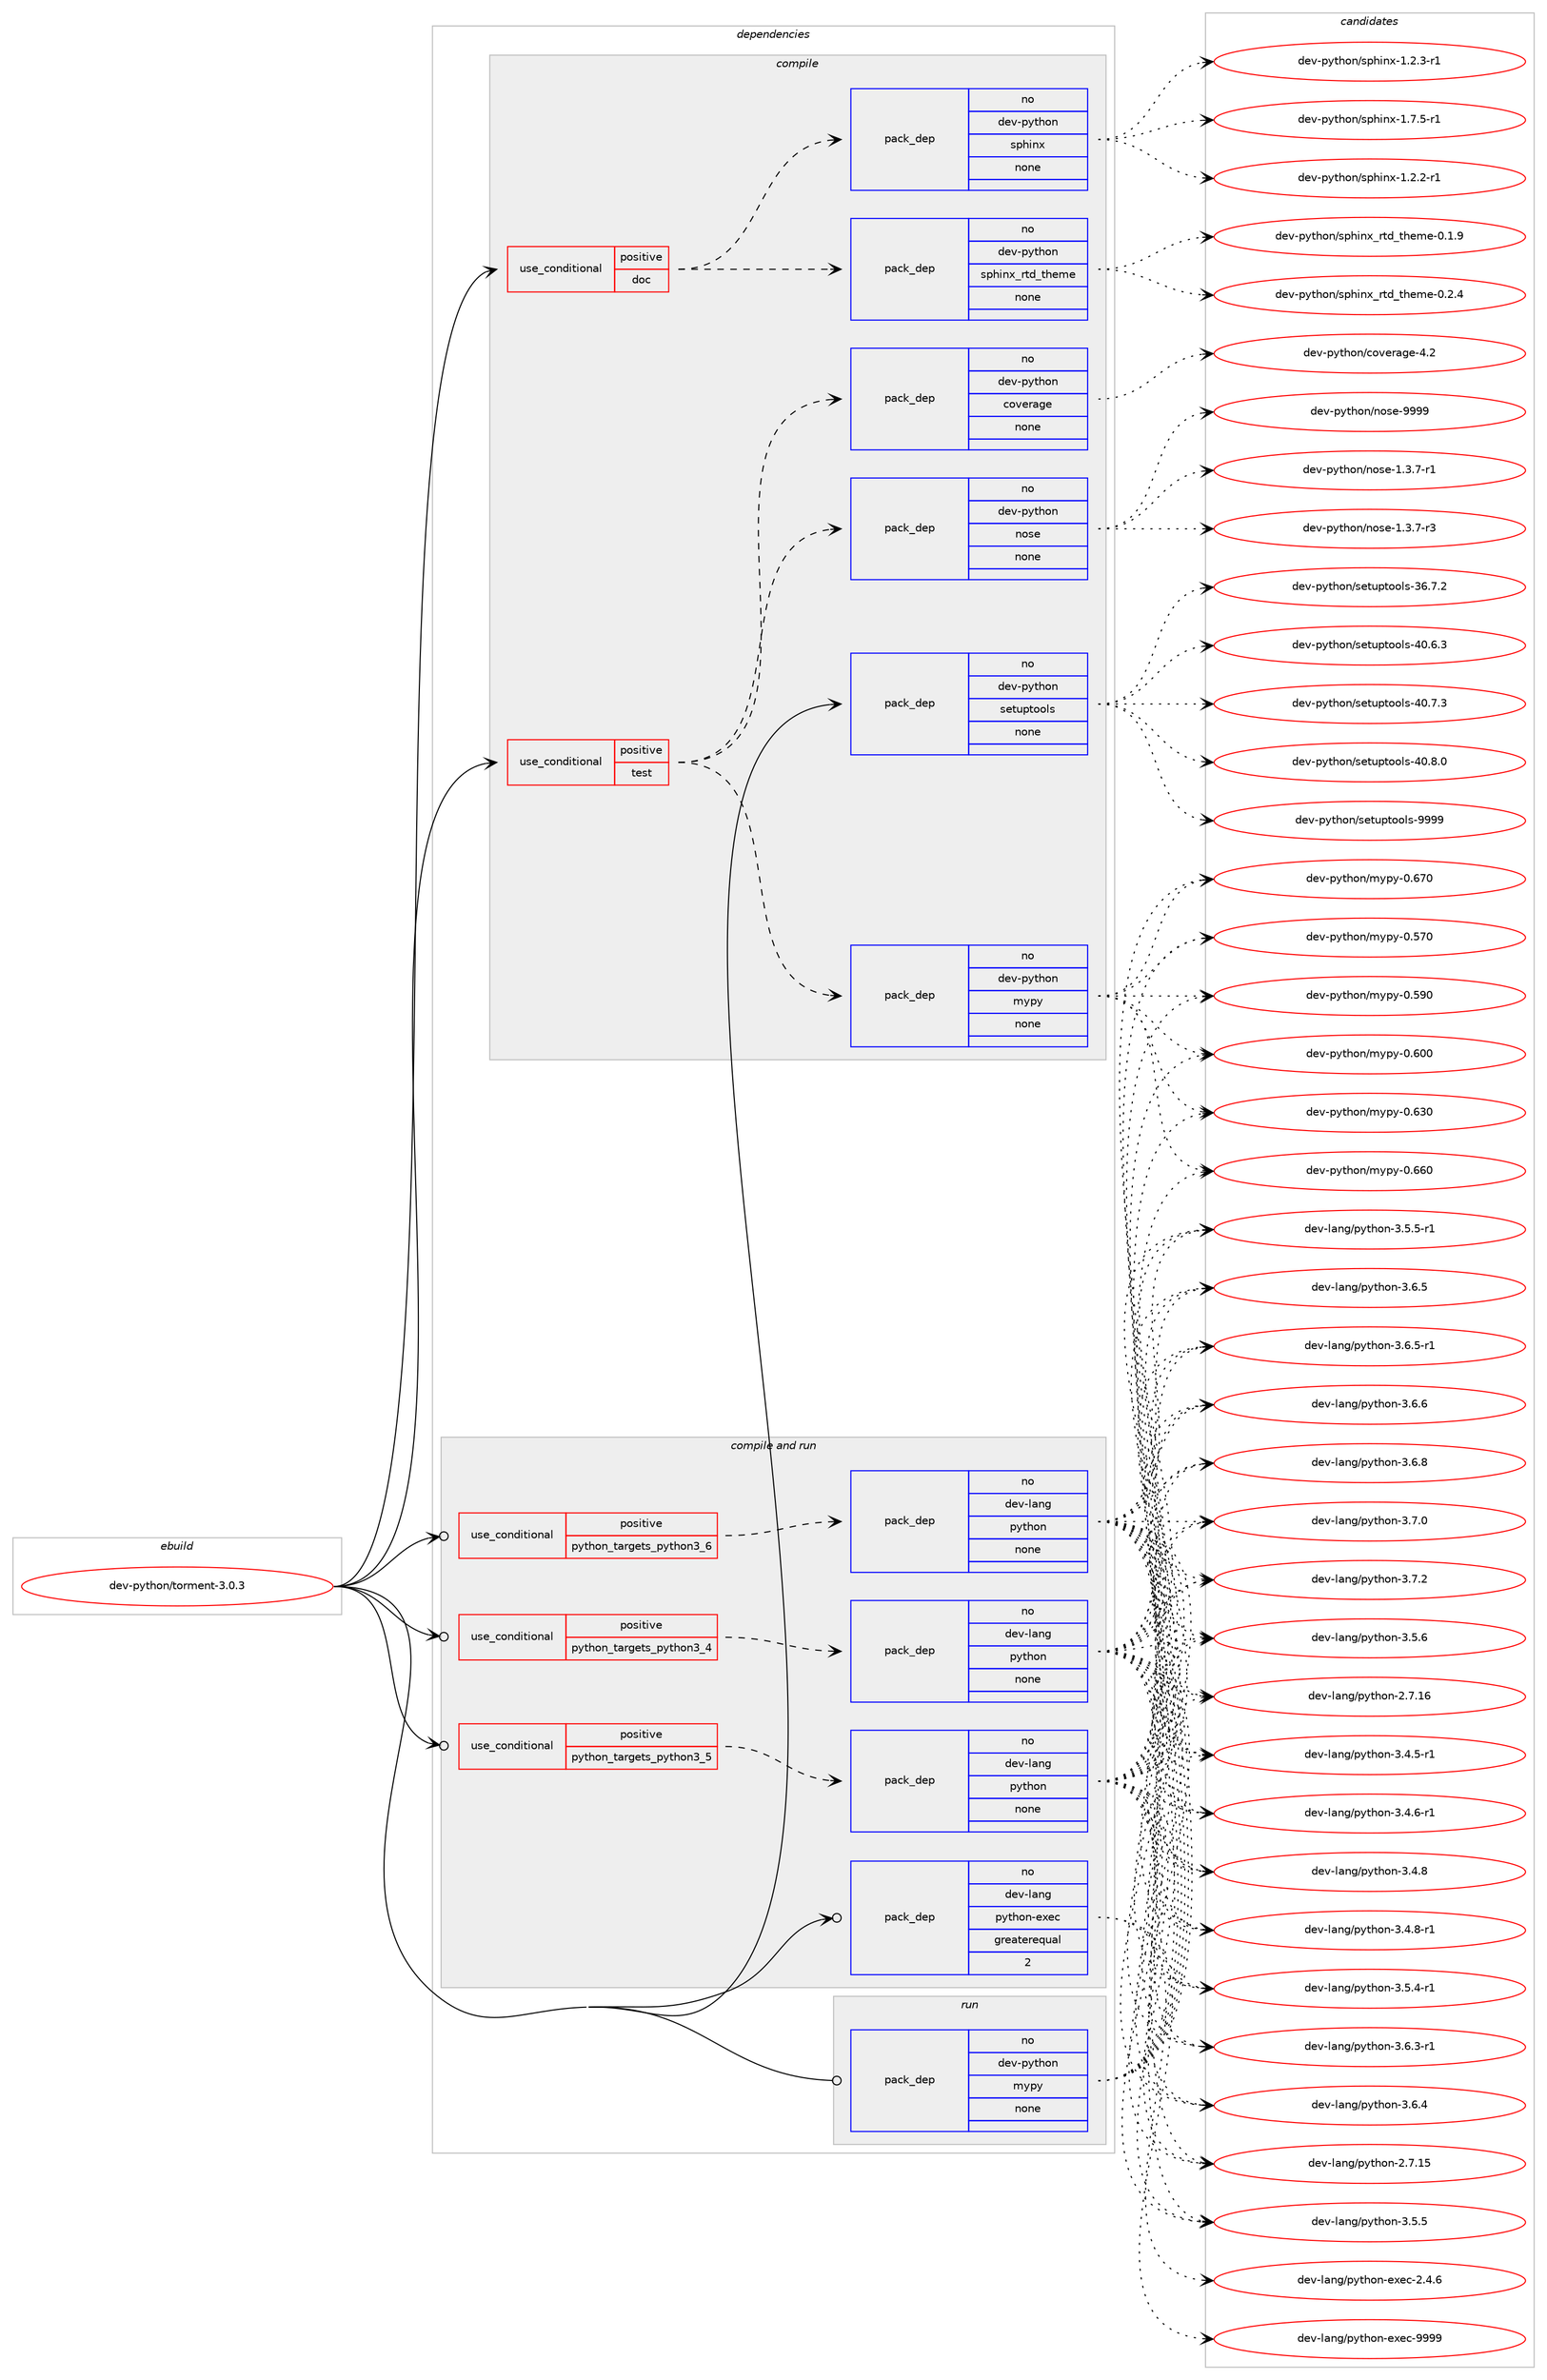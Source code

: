 digraph prolog {

# *************
# Graph options
# *************

newrank=true;
concentrate=true;
compound=true;
graph [rankdir=LR,fontname=Helvetica,fontsize=10,ranksep=1.5];#, ranksep=2.5, nodesep=0.2];
edge  [arrowhead=vee];
node  [fontname=Helvetica,fontsize=10];

# **********
# The ebuild
# **********

subgraph cluster_leftcol {
color=gray;
rank=same;
label=<<i>ebuild</i>>;
id [label="dev-python/torment-3.0.3", color=red, width=4, href="../dev-python/torment-3.0.3.svg"];
}

# ****************
# The dependencies
# ****************

subgraph cluster_midcol {
color=gray;
label=<<i>dependencies</i>>;
subgraph cluster_compile {
fillcolor="#eeeeee";
style=filled;
label=<<i>compile</i>>;
subgraph cond385864 {
dependency1444930 [label=<<TABLE BORDER="0" CELLBORDER="1" CELLSPACING="0" CELLPADDING="4"><TR><TD ROWSPAN="3" CELLPADDING="10">use_conditional</TD></TR><TR><TD>positive</TD></TR><TR><TD>doc</TD></TR></TABLE>>, shape=none, color=red];
subgraph pack1035703 {
dependency1444931 [label=<<TABLE BORDER="0" CELLBORDER="1" CELLSPACING="0" CELLPADDING="4" WIDTH="220"><TR><TD ROWSPAN="6" CELLPADDING="30">pack_dep</TD></TR><TR><TD WIDTH="110">no</TD></TR><TR><TD>dev-python</TD></TR><TR><TD>sphinx</TD></TR><TR><TD>none</TD></TR><TR><TD></TD></TR></TABLE>>, shape=none, color=blue];
}
dependency1444930:e -> dependency1444931:w [weight=20,style="dashed",arrowhead="vee"];
subgraph pack1035704 {
dependency1444932 [label=<<TABLE BORDER="0" CELLBORDER="1" CELLSPACING="0" CELLPADDING="4" WIDTH="220"><TR><TD ROWSPAN="6" CELLPADDING="30">pack_dep</TD></TR><TR><TD WIDTH="110">no</TD></TR><TR><TD>dev-python</TD></TR><TR><TD>sphinx_rtd_theme</TD></TR><TR><TD>none</TD></TR><TR><TD></TD></TR></TABLE>>, shape=none, color=blue];
}
dependency1444930:e -> dependency1444932:w [weight=20,style="dashed",arrowhead="vee"];
}
id:e -> dependency1444930:w [weight=20,style="solid",arrowhead="vee"];
subgraph cond385865 {
dependency1444933 [label=<<TABLE BORDER="0" CELLBORDER="1" CELLSPACING="0" CELLPADDING="4"><TR><TD ROWSPAN="3" CELLPADDING="10">use_conditional</TD></TR><TR><TD>positive</TD></TR><TR><TD>test</TD></TR></TABLE>>, shape=none, color=red];
subgraph pack1035705 {
dependency1444934 [label=<<TABLE BORDER="0" CELLBORDER="1" CELLSPACING="0" CELLPADDING="4" WIDTH="220"><TR><TD ROWSPAN="6" CELLPADDING="30">pack_dep</TD></TR><TR><TD WIDTH="110">no</TD></TR><TR><TD>dev-python</TD></TR><TR><TD>mypy</TD></TR><TR><TD>none</TD></TR><TR><TD></TD></TR></TABLE>>, shape=none, color=blue];
}
dependency1444933:e -> dependency1444934:w [weight=20,style="dashed",arrowhead="vee"];
subgraph pack1035706 {
dependency1444935 [label=<<TABLE BORDER="0" CELLBORDER="1" CELLSPACING="0" CELLPADDING="4" WIDTH="220"><TR><TD ROWSPAN="6" CELLPADDING="30">pack_dep</TD></TR><TR><TD WIDTH="110">no</TD></TR><TR><TD>dev-python</TD></TR><TR><TD>coverage</TD></TR><TR><TD>none</TD></TR><TR><TD></TD></TR></TABLE>>, shape=none, color=blue];
}
dependency1444933:e -> dependency1444935:w [weight=20,style="dashed",arrowhead="vee"];
subgraph pack1035707 {
dependency1444936 [label=<<TABLE BORDER="0" CELLBORDER="1" CELLSPACING="0" CELLPADDING="4" WIDTH="220"><TR><TD ROWSPAN="6" CELLPADDING="30">pack_dep</TD></TR><TR><TD WIDTH="110">no</TD></TR><TR><TD>dev-python</TD></TR><TR><TD>nose</TD></TR><TR><TD>none</TD></TR><TR><TD></TD></TR></TABLE>>, shape=none, color=blue];
}
dependency1444933:e -> dependency1444936:w [weight=20,style="dashed",arrowhead="vee"];
}
id:e -> dependency1444933:w [weight=20,style="solid",arrowhead="vee"];
subgraph pack1035708 {
dependency1444937 [label=<<TABLE BORDER="0" CELLBORDER="1" CELLSPACING="0" CELLPADDING="4" WIDTH="220"><TR><TD ROWSPAN="6" CELLPADDING="30">pack_dep</TD></TR><TR><TD WIDTH="110">no</TD></TR><TR><TD>dev-python</TD></TR><TR><TD>setuptools</TD></TR><TR><TD>none</TD></TR><TR><TD></TD></TR></TABLE>>, shape=none, color=blue];
}
id:e -> dependency1444937:w [weight=20,style="solid",arrowhead="vee"];
}
subgraph cluster_compileandrun {
fillcolor="#eeeeee";
style=filled;
label=<<i>compile and run</i>>;
subgraph cond385866 {
dependency1444938 [label=<<TABLE BORDER="0" CELLBORDER="1" CELLSPACING="0" CELLPADDING="4"><TR><TD ROWSPAN="3" CELLPADDING="10">use_conditional</TD></TR><TR><TD>positive</TD></TR><TR><TD>python_targets_python3_4</TD></TR></TABLE>>, shape=none, color=red];
subgraph pack1035709 {
dependency1444939 [label=<<TABLE BORDER="0" CELLBORDER="1" CELLSPACING="0" CELLPADDING="4" WIDTH="220"><TR><TD ROWSPAN="6" CELLPADDING="30">pack_dep</TD></TR><TR><TD WIDTH="110">no</TD></TR><TR><TD>dev-lang</TD></TR><TR><TD>python</TD></TR><TR><TD>none</TD></TR><TR><TD></TD></TR></TABLE>>, shape=none, color=blue];
}
dependency1444938:e -> dependency1444939:w [weight=20,style="dashed",arrowhead="vee"];
}
id:e -> dependency1444938:w [weight=20,style="solid",arrowhead="odotvee"];
subgraph cond385867 {
dependency1444940 [label=<<TABLE BORDER="0" CELLBORDER="1" CELLSPACING="0" CELLPADDING="4"><TR><TD ROWSPAN="3" CELLPADDING="10">use_conditional</TD></TR><TR><TD>positive</TD></TR><TR><TD>python_targets_python3_5</TD></TR></TABLE>>, shape=none, color=red];
subgraph pack1035710 {
dependency1444941 [label=<<TABLE BORDER="0" CELLBORDER="1" CELLSPACING="0" CELLPADDING="4" WIDTH="220"><TR><TD ROWSPAN="6" CELLPADDING="30">pack_dep</TD></TR><TR><TD WIDTH="110">no</TD></TR><TR><TD>dev-lang</TD></TR><TR><TD>python</TD></TR><TR><TD>none</TD></TR><TR><TD></TD></TR></TABLE>>, shape=none, color=blue];
}
dependency1444940:e -> dependency1444941:w [weight=20,style="dashed",arrowhead="vee"];
}
id:e -> dependency1444940:w [weight=20,style="solid",arrowhead="odotvee"];
subgraph cond385868 {
dependency1444942 [label=<<TABLE BORDER="0" CELLBORDER="1" CELLSPACING="0" CELLPADDING="4"><TR><TD ROWSPAN="3" CELLPADDING="10">use_conditional</TD></TR><TR><TD>positive</TD></TR><TR><TD>python_targets_python3_6</TD></TR></TABLE>>, shape=none, color=red];
subgraph pack1035711 {
dependency1444943 [label=<<TABLE BORDER="0" CELLBORDER="1" CELLSPACING="0" CELLPADDING="4" WIDTH="220"><TR><TD ROWSPAN="6" CELLPADDING="30">pack_dep</TD></TR><TR><TD WIDTH="110">no</TD></TR><TR><TD>dev-lang</TD></TR><TR><TD>python</TD></TR><TR><TD>none</TD></TR><TR><TD></TD></TR></TABLE>>, shape=none, color=blue];
}
dependency1444942:e -> dependency1444943:w [weight=20,style="dashed",arrowhead="vee"];
}
id:e -> dependency1444942:w [weight=20,style="solid",arrowhead="odotvee"];
subgraph pack1035712 {
dependency1444944 [label=<<TABLE BORDER="0" CELLBORDER="1" CELLSPACING="0" CELLPADDING="4" WIDTH="220"><TR><TD ROWSPAN="6" CELLPADDING="30">pack_dep</TD></TR><TR><TD WIDTH="110">no</TD></TR><TR><TD>dev-lang</TD></TR><TR><TD>python-exec</TD></TR><TR><TD>greaterequal</TD></TR><TR><TD>2</TD></TR></TABLE>>, shape=none, color=blue];
}
id:e -> dependency1444944:w [weight=20,style="solid",arrowhead="odotvee"];
}
subgraph cluster_run {
fillcolor="#eeeeee";
style=filled;
label=<<i>run</i>>;
subgraph pack1035713 {
dependency1444945 [label=<<TABLE BORDER="0" CELLBORDER="1" CELLSPACING="0" CELLPADDING="4" WIDTH="220"><TR><TD ROWSPAN="6" CELLPADDING="30">pack_dep</TD></TR><TR><TD WIDTH="110">no</TD></TR><TR><TD>dev-python</TD></TR><TR><TD>mypy</TD></TR><TR><TD>none</TD></TR><TR><TD></TD></TR></TABLE>>, shape=none, color=blue];
}
id:e -> dependency1444945:w [weight=20,style="solid",arrowhead="odot"];
}
}

# **************
# The candidates
# **************

subgraph cluster_choices {
rank=same;
color=gray;
label=<<i>candidates</i>>;

subgraph choice1035703 {
color=black;
nodesep=1;
choice10010111845112121116104111110471151121041051101204549465046504511449 [label="dev-python/sphinx-1.2.2-r1", color=red, width=4,href="../dev-python/sphinx-1.2.2-r1.svg"];
choice10010111845112121116104111110471151121041051101204549465046514511449 [label="dev-python/sphinx-1.2.3-r1", color=red, width=4,href="../dev-python/sphinx-1.2.3-r1.svg"];
choice10010111845112121116104111110471151121041051101204549465546534511449 [label="dev-python/sphinx-1.7.5-r1", color=red, width=4,href="../dev-python/sphinx-1.7.5-r1.svg"];
dependency1444931:e -> choice10010111845112121116104111110471151121041051101204549465046504511449:w [style=dotted,weight="100"];
dependency1444931:e -> choice10010111845112121116104111110471151121041051101204549465046514511449:w [style=dotted,weight="100"];
dependency1444931:e -> choice10010111845112121116104111110471151121041051101204549465546534511449:w [style=dotted,weight="100"];
}
subgraph choice1035704 {
color=black;
nodesep=1;
choice10010111845112121116104111110471151121041051101209511411610095116104101109101454846494657 [label="dev-python/sphinx_rtd_theme-0.1.9", color=red, width=4,href="../dev-python/sphinx_rtd_theme-0.1.9.svg"];
choice10010111845112121116104111110471151121041051101209511411610095116104101109101454846504652 [label="dev-python/sphinx_rtd_theme-0.2.4", color=red, width=4,href="../dev-python/sphinx_rtd_theme-0.2.4.svg"];
dependency1444932:e -> choice10010111845112121116104111110471151121041051101209511411610095116104101109101454846494657:w [style=dotted,weight="100"];
dependency1444932:e -> choice10010111845112121116104111110471151121041051101209511411610095116104101109101454846504652:w [style=dotted,weight="100"];
}
subgraph choice1035705 {
color=black;
nodesep=1;
choice1001011184511212111610411111047109121112121454846535548 [label="dev-python/mypy-0.570", color=red, width=4,href="../dev-python/mypy-0.570.svg"];
choice1001011184511212111610411111047109121112121454846535748 [label="dev-python/mypy-0.590", color=red, width=4,href="../dev-python/mypy-0.590.svg"];
choice1001011184511212111610411111047109121112121454846544848 [label="dev-python/mypy-0.600", color=red, width=4,href="../dev-python/mypy-0.600.svg"];
choice1001011184511212111610411111047109121112121454846545148 [label="dev-python/mypy-0.630", color=red, width=4,href="../dev-python/mypy-0.630.svg"];
choice1001011184511212111610411111047109121112121454846545448 [label="dev-python/mypy-0.660", color=red, width=4,href="../dev-python/mypy-0.660.svg"];
choice1001011184511212111610411111047109121112121454846545548 [label="dev-python/mypy-0.670", color=red, width=4,href="../dev-python/mypy-0.670.svg"];
dependency1444934:e -> choice1001011184511212111610411111047109121112121454846535548:w [style=dotted,weight="100"];
dependency1444934:e -> choice1001011184511212111610411111047109121112121454846535748:w [style=dotted,weight="100"];
dependency1444934:e -> choice1001011184511212111610411111047109121112121454846544848:w [style=dotted,weight="100"];
dependency1444934:e -> choice1001011184511212111610411111047109121112121454846545148:w [style=dotted,weight="100"];
dependency1444934:e -> choice1001011184511212111610411111047109121112121454846545448:w [style=dotted,weight="100"];
dependency1444934:e -> choice1001011184511212111610411111047109121112121454846545548:w [style=dotted,weight="100"];
}
subgraph choice1035706 {
color=black;
nodesep=1;
choice1001011184511212111610411111047991111181011149710310145524650 [label="dev-python/coverage-4.2", color=red, width=4,href="../dev-python/coverage-4.2.svg"];
dependency1444935:e -> choice1001011184511212111610411111047991111181011149710310145524650:w [style=dotted,weight="100"];
}
subgraph choice1035707 {
color=black;
nodesep=1;
choice10010111845112121116104111110471101111151014549465146554511449 [label="dev-python/nose-1.3.7-r1", color=red, width=4,href="../dev-python/nose-1.3.7-r1.svg"];
choice10010111845112121116104111110471101111151014549465146554511451 [label="dev-python/nose-1.3.7-r3", color=red, width=4,href="../dev-python/nose-1.3.7-r3.svg"];
choice10010111845112121116104111110471101111151014557575757 [label="dev-python/nose-9999", color=red, width=4,href="../dev-python/nose-9999.svg"];
dependency1444936:e -> choice10010111845112121116104111110471101111151014549465146554511449:w [style=dotted,weight="100"];
dependency1444936:e -> choice10010111845112121116104111110471101111151014549465146554511451:w [style=dotted,weight="100"];
dependency1444936:e -> choice10010111845112121116104111110471101111151014557575757:w [style=dotted,weight="100"];
}
subgraph choice1035708 {
color=black;
nodesep=1;
choice100101118451121211161041111104711510111611711211611111110811545515446554650 [label="dev-python/setuptools-36.7.2", color=red, width=4,href="../dev-python/setuptools-36.7.2.svg"];
choice100101118451121211161041111104711510111611711211611111110811545524846544651 [label="dev-python/setuptools-40.6.3", color=red, width=4,href="../dev-python/setuptools-40.6.3.svg"];
choice100101118451121211161041111104711510111611711211611111110811545524846554651 [label="dev-python/setuptools-40.7.3", color=red, width=4,href="../dev-python/setuptools-40.7.3.svg"];
choice100101118451121211161041111104711510111611711211611111110811545524846564648 [label="dev-python/setuptools-40.8.0", color=red, width=4,href="../dev-python/setuptools-40.8.0.svg"];
choice10010111845112121116104111110471151011161171121161111111081154557575757 [label="dev-python/setuptools-9999", color=red, width=4,href="../dev-python/setuptools-9999.svg"];
dependency1444937:e -> choice100101118451121211161041111104711510111611711211611111110811545515446554650:w [style=dotted,weight="100"];
dependency1444937:e -> choice100101118451121211161041111104711510111611711211611111110811545524846544651:w [style=dotted,weight="100"];
dependency1444937:e -> choice100101118451121211161041111104711510111611711211611111110811545524846554651:w [style=dotted,weight="100"];
dependency1444937:e -> choice100101118451121211161041111104711510111611711211611111110811545524846564648:w [style=dotted,weight="100"];
dependency1444937:e -> choice10010111845112121116104111110471151011161171121161111111081154557575757:w [style=dotted,weight="100"];
}
subgraph choice1035709 {
color=black;
nodesep=1;
choice10010111845108971101034711212111610411111045504655464953 [label="dev-lang/python-2.7.15", color=red, width=4,href="../dev-lang/python-2.7.15.svg"];
choice10010111845108971101034711212111610411111045504655464954 [label="dev-lang/python-2.7.16", color=red, width=4,href="../dev-lang/python-2.7.16.svg"];
choice1001011184510897110103471121211161041111104551465246534511449 [label="dev-lang/python-3.4.5-r1", color=red, width=4,href="../dev-lang/python-3.4.5-r1.svg"];
choice1001011184510897110103471121211161041111104551465246544511449 [label="dev-lang/python-3.4.6-r1", color=red, width=4,href="../dev-lang/python-3.4.6-r1.svg"];
choice100101118451089711010347112121116104111110455146524656 [label="dev-lang/python-3.4.8", color=red, width=4,href="../dev-lang/python-3.4.8.svg"];
choice1001011184510897110103471121211161041111104551465246564511449 [label="dev-lang/python-3.4.8-r1", color=red, width=4,href="../dev-lang/python-3.4.8-r1.svg"];
choice1001011184510897110103471121211161041111104551465346524511449 [label="dev-lang/python-3.5.4-r1", color=red, width=4,href="../dev-lang/python-3.5.4-r1.svg"];
choice100101118451089711010347112121116104111110455146534653 [label="dev-lang/python-3.5.5", color=red, width=4,href="../dev-lang/python-3.5.5.svg"];
choice1001011184510897110103471121211161041111104551465346534511449 [label="dev-lang/python-3.5.5-r1", color=red, width=4,href="../dev-lang/python-3.5.5-r1.svg"];
choice100101118451089711010347112121116104111110455146534654 [label="dev-lang/python-3.5.6", color=red, width=4,href="../dev-lang/python-3.5.6.svg"];
choice1001011184510897110103471121211161041111104551465446514511449 [label="dev-lang/python-3.6.3-r1", color=red, width=4,href="../dev-lang/python-3.6.3-r1.svg"];
choice100101118451089711010347112121116104111110455146544652 [label="dev-lang/python-3.6.4", color=red, width=4,href="../dev-lang/python-3.6.4.svg"];
choice100101118451089711010347112121116104111110455146544653 [label="dev-lang/python-3.6.5", color=red, width=4,href="../dev-lang/python-3.6.5.svg"];
choice1001011184510897110103471121211161041111104551465446534511449 [label="dev-lang/python-3.6.5-r1", color=red, width=4,href="../dev-lang/python-3.6.5-r1.svg"];
choice100101118451089711010347112121116104111110455146544654 [label="dev-lang/python-3.6.6", color=red, width=4,href="../dev-lang/python-3.6.6.svg"];
choice100101118451089711010347112121116104111110455146544656 [label="dev-lang/python-3.6.8", color=red, width=4,href="../dev-lang/python-3.6.8.svg"];
choice100101118451089711010347112121116104111110455146554648 [label="dev-lang/python-3.7.0", color=red, width=4,href="../dev-lang/python-3.7.0.svg"];
choice100101118451089711010347112121116104111110455146554650 [label="dev-lang/python-3.7.2", color=red, width=4,href="../dev-lang/python-3.7.2.svg"];
dependency1444939:e -> choice10010111845108971101034711212111610411111045504655464953:w [style=dotted,weight="100"];
dependency1444939:e -> choice10010111845108971101034711212111610411111045504655464954:w [style=dotted,weight="100"];
dependency1444939:e -> choice1001011184510897110103471121211161041111104551465246534511449:w [style=dotted,weight="100"];
dependency1444939:e -> choice1001011184510897110103471121211161041111104551465246544511449:w [style=dotted,weight="100"];
dependency1444939:e -> choice100101118451089711010347112121116104111110455146524656:w [style=dotted,weight="100"];
dependency1444939:e -> choice1001011184510897110103471121211161041111104551465246564511449:w [style=dotted,weight="100"];
dependency1444939:e -> choice1001011184510897110103471121211161041111104551465346524511449:w [style=dotted,weight="100"];
dependency1444939:e -> choice100101118451089711010347112121116104111110455146534653:w [style=dotted,weight="100"];
dependency1444939:e -> choice1001011184510897110103471121211161041111104551465346534511449:w [style=dotted,weight="100"];
dependency1444939:e -> choice100101118451089711010347112121116104111110455146534654:w [style=dotted,weight="100"];
dependency1444939:e -> choice1001011184510897110103471121211161041111104551465446514511449:w [style=dotted,weight="100"];
dependency1444939:e -> choice100101118451089711010347112121116104111110455146544652:w [style=dotted,weight="100"];
dependency1444939:e -> choice100101118451089711010347112121116104111110455146544653:w [style=dotted,weight="100"];
dependency1444939:e -> choice1001011184510897110103471121211161041111104551465446534511449:w [style=dotted,weight="100"];
dependency1444939:e -> choice100101118451089711010347112121116104111110455146544654:w [style=dotted,weight="100"];
dependency1444939:e -> choice100101118451089711010347112121116104111110455146544656:w [style=dotted,weight="100"];
dependency1444939:e -> choice100101118451089711010347112121116104111110455146554648:w [style=dotted,weight="100"];
dependency1444939:e -> choice100101118451089711010347112121116104111110455146554650:w [style=dotted,weight="100"];
}
subgraph choice1035710 {
color=black;
nodesep=1;
choice10010111845108971101034711212111610411111045504655464953 [label="dev-lang/python-2.7.15", color=red, width=4,href="../dev-lang/python-2.7.15.svg"];
choice10010111845108971101034711212111610411111045504655464954 [label="dev-lang/python-2.7.16", color=red, width=4,href="../dev-lang/python-2.7.16.svg"];
choice1001011184510897110103471121211161041111104551465246534511449 [label="dev-lang/python-3.4.5-r1", color=red, width=4,href="../dev-lang/python-3.4.5-r1.svg"];
choice1001011184510897110103471121211161041111104551465246544511449 [label="dev-lang/python-3.4.6-r1", color=red, width=4,href="../dev-lang/python-3.4.6-r1.svg"];
choice100101118451089711010347112121116104111110455146524656 [label="dev-lang/python-3.4.8", color=red, width=4,href="../dev-lang/python-3.4.8.svg"];
choice1001011184510897110103471121211161041111104551465246564511449 [label="dev-lang/python-3.4.8-r1", color=red, width=4,href="../dev-lang/python-3.4.8-r1.svg"];
choice1001011184510897110103471121211161041111104551465346524511449 [label="dev-lang/python-3.5.4-r1", color=red, width=4,href="../dev-lang/python-3.5.4-r1.svg"];
choice100101118451089711010347112121116104111110455146534653 [label="dev-lang/python-3.5.5", color=red, width=4,href="../dev-lang/python-3.5.5.svg"];
choice1001011184510897110103471121211161041111104551465346534511449 [label="dev-lang/python-3.5.5-r1", color=red, width=4,href="../dev-lang/python-3.5.5-r1.svg"];
choice100101118451089711010347112121116104111110455146534654 [label="dev-lang/python-3.5.6", color=red, width=4,href="../dev-lang/python-3.5.6.svg"];
choice1001011184510897110103471121211161041111104551465446514511449 [label="dev-lang/python-3.6.3-r1", color=red, width=4,href="../dev-lang/python-3.6.3-r1.svg"];
choice100101118451089711010347112121116104111110455146544652 [label="dev-lang/python-3.6.4", color=red, width=4,href="../dev-lang/python-3.6.4.svg"];
choice100101118451089711010347112121116104111110455146544653 [label="dev-lang/python-3.6.5", color=red, width=4,href="../dev-lang/python-3.6.5.svg"];
choice1001011184510897110103471121211161041111104551465446534511449 [label="dev-lang/python-3.6.5-r1", color=red, width=4,href="../dev-lang/python-3.6.5-r1.svg"];
choice100101118451089711010347112121116104111110455146544654 [label="dev-lang/python-3.6.6", color=red, width=4,href="../dev-lang/python-3.6.6.svg"];
choice100101118451089711010347112121116104111110455146544656 [label="dev-lang/python-3.6.8", color=red, width=4,href="../dev-lang/python-3.6.8.svg"];
choice100101118451089711010347112121116104111110455146554648 [label="dev-lang/python-3.7.0", color=red, width=4,href="../dev-lang/python-3.7.0.svg"];
choice100101118451089711010347112121116104111110455146554650 [label="dev-lang/python-3.7.2", color=red, width=4,href="../dev-lang/python-3.7.2.svg"];
dependency1444941:e -> choice10010111845108971101034711212111610411111045504655464953:w [style=dotted,weight="100"];
dependency1444941:e -> choice10010111845108971101034711212111610411111045504655464954:w [style=dotted,weight="100"];
dependency1444941:e -> choice1001011184510897110103471121211161041111104551465246534511449:w [style=dotted,weight="100"];
dependency1444941:e -> choice1001011184510897110103471121211161041111104551465246544511449:w [style=dotted,weight="100"];
dependency1444941:e -> choice100101118451089711010347112121116104111110455146524656:w [style=dotted,weight="100"];
dependency1444941:e -> choice1001011184510897110103471121211161041111104551465246564511449:w [style=dotted,weight="100"];
dependency1444941:e -> choice1001011184510897110103471121211161041111104551465346524511449:w [style=dotted,weight="100"];
dependency1444941:e -> choice100101118451089711010347112121116104111110455146534653:w [style=dotted,weight="100"];
dependency1444941:e -> choice1001011184510897110103471121211161041111104551465346534511449:w [style=dotted,weight="100"];
dependency1444941:e -> choice100101118451089711010347112121116104111110455146534654:w [style=dotted,weight="100"];
dependency1444941:e -> choice1001011184510897110103471121211161041111104551465446514511449:w [style=dotted,weight="100"];
dependency1444941:e -> choice100101118451089711010347112121116104111110455146544652:w [style=dotted,weight="100"];
dependency1444941:e -> choice100101118451089711010347112121116104111110455146544653:w [style=dotted,weight="100"];
dependency1444941:e -> choice1001011184510897110103471121211161041111104551465446534511449:w [style=dotted,weight="100"];
dependency1444941:e -> choice100101118451089711010347112121116104111110455146544654:w [style=dotted,weight="100"];
dependency1444941:e -> choice100101118451089711010347112121116104111110455146544656:w [style=dotted,weight="100"];
dependency1444941:e -> choice100101118451089711010347112121116104111110455146554648:w [style=dotted,weight="100"];
dependency1444941:e -> choice100101118451089711010347112121116104111110455146554650:w [style=dotted,weight="100"];
}
subgraph choice1035711 {
color=black;
nodesep=1;
choice10010111845108971101034711212111610411111045504655464953 [label="dev-lang/python-2.7.15", color=red, width=4,href="../dev-lang/python-2.7.15.svg"];
choice10010111845108971101034711212111610411111045504655464954 [label="dev-lang/python-2.7.16", color=red, width=4,href="../dev-lang/python-2.7.16.svg"];
choice1001011184510897110103471121211161041111104551465246534511449 [label="dev-lang/python-3.4.5-r1", color=red, width=4,href="../dev-lang/python-3.4.5-r1.svg"];
choice1001011184510897110103471121211161041111104551465246544511449 [label="dev-lang/python-3.4.6-r1", color=red, width=4,href="../dev-lang/python-3.4.6-r1.svg"];
choice100101118451089711010347112121116104111110455146524656 [label="dev-lang/python-3.4.8", color=red, width=4,href="../dev-lang/python-3.4.8.svg"];
choice1001011184510897110103471121211161041111104551465246564511449 [label="dev-lang/python-3.4.8-r1", color=red, width=4,href="../dev-lang/python-3.4.8-r1.svg"];
choice1001011184510897110103471121211161041111104551465346524511449 [label="dev-lang/python-3.5.4-r1", color=red, width=4,href="../dev-lang/python-3.5.4-r1.svg"];
choice100101118451089711010347112121116104111110455146534653 [label="dev-lang/python-3.5.5", color=red, width=4,href="../dev-lang/python-3.5.5.svg"];
choice1001011184510897110103471121211161041111104551465346534511449 [label="dev-lang/python-3.5.5-r1", color=red, width=4,href="../dev-lang/python-3.5.5-r1.svg"];
choice100101118451089711010347112121116104111110455146534654 [label="dev-lang/python-3.5.6", color=red, width=4,href="../dev-lang/python-3.5.6.svg"];
choice1001011184510897110103471121211161041111104551465446514511449 [label="dev-lang/python-3.6.3-r1", color=red, width=4,href="../dev-lang/python-3.6.3-r1.svg"];
choice100101118451089711010347112121116104111110455146544652 [label="dev-lang/python-3.6.4", color=red, width=4,href="../dev-lang/python-3.6.4.svg"];
choice100101118451089711010347112121116104111110455146544653 [label="dev-lang/python-3.6.5", color=red, width=4,href="../dev-lang/python-3.6.5.svg"];
choice1001011184510897110103471121211161041111104551465446534511449 [label="dev-lang/python-3.6.5-r1", color=red, width=4,href="../dev-lang/python-3.6.5-r1.svg"];
choice100101118451089711010347112121116104111110455146544654 [label="dev-lang/python-3.6.6", color=red, width=4,href="../dev-lang/python-3.6.6.svg"];
choice100101118451089711010347112121116104111110455146544656 [label="dev-lang/python-3.6.8", color=red, width=4,href="../dev-lang/python-3.6.8.svg"];
choice100101118451089711010347112121116104111110455146554648 [label="dev-lang/python-3.7.0", color=red, width=4,href="../dev-lang/python-3.7.0.svg"];
choice100101118451089711010347112121116104111110455146554650 [label="dev-lang/python-3.7.2", color=red, width=4,href="../dev-lang/python-3.7.2.svg"];
dependency1444943:e -> choice10010111845108971101034711212111610411111045504655464953:w [style=dotted,weight="100"];
dependency1444943:e -> choice10010111845108971101034711212111610411111045504655464954:w [style=dotted,weight="100"];
dependency1444943:e -> choice1001011184510897110103471121211161041111104551465246534511449:w [style=dotted,weight="100"];
dependency1444943:e -> choice1001011184510897110103471121211161041111104551465246544511449:w [style=dotted,weight="100"];
dependency1444943:e -> choice100101118451089711010347112121116104111110455146524656:w [style=dotted,weight="100"];
dependency1444943:e -> choice1001011184510897110103471121211161041111104551465246564511449:w [style=dotted,weight="100"];
dependency1444943:e -> choice1001011184510897110103471121211161041111104551465346524511449:w [style=dotted,weight="100"];
dependency1444943:e -> choice100101118451089711010347112121116104111110455146534653:w [style=dotted,weight="100"];
dependency1444943:e -> choice1001011184510897110103471121211161041111104551465346534511449:w [style=dotted,weight="100"];
dependency1444943:e -> choice100101118451089711010347112121116104111110455146534654:w [style=dotted,weight="100"];
dependency1444943:e -> choice1001011184510897110103471121211161041111104551465446514511449:w [style=dotted,weight="100"];
dependency1444943:e -> choice100101118451089711010347112121116104111110455146544652:w [style=dotted,weight="100"];
dependency1444943:e -> choice100101118451089711010347112121116104111110455146544653:w [style=dotted,weight="100"];
dependency1444943:e -> choice1001011184510897110103471121211161041111104551465446534511449:w [style=dotted,weight="100"];
dependency1444943:e -> choice100101118451089711010347112121116104111110455146544654:w [style=dotted,weight="100"];
dependency1444943:e -> choice100101118451089711010347112121116104111110455146544656:w [style=dotted,weight="100"];
dependency1444943:e -> choice100101118451089711010347112121116104111110455146554648:w [style=dotted,weight="100"];
dependency1444943:e -> choice100101118451089711010347112121116104111110455146554650:w [style=dotted,weight="100"];
}
subgraph choice1035712 {
color=black;
nodesep=1;
choice1001011184510897110103471121211161041111104510112010199455046524654 [label="dev-lang/python-exec-2.4.6", color=red, width=4,href="../dev-lang/python-exec-2.4.6.svg"];
choice10010111845108971101034711212111610411111045101120101994557575757 [label="dev-lang/python-exec-9999", color=red, width=4,href="../dev-lang/python-exec-9999.svg"];
dependency1444944:e -> choice1001011184510897110103471121211161041111104510112010199455046524654:w [style=dotted,weight="100"];
dependency1444944:e -> choice10010111845108971101034711212111610411111045101120101994557575757:w [style=dotted,weight="100"];
}
subgraph choice1035713 {
color=black;
nodesep=1;
choice1001011184511212111610411111047109121112121454846535548 [label="dev-python/mypy-0.570", color=red, width=4,href="../dev-python/mypy-0.570.svg"];
choice1001011184511212111610411111047109121112121454846535748 [label="dev-python/mypy-0.590", color=red, width=4,href="../dev-python/mypy-0.590.svg"];
choice1001011184511212111610411111047109121112121454846544848 [label="dev-python/mypy-0.600", color=red, width=4,href="../dev-python/mypy-0.600.svg"];
choice1001011184511212111610411111047109121112121454846545148 [label="dev-python/mypy-0.630", color=red, width=4,href="../dev-python/mypy-0.630.svg"];
choice1001011184511212111610411111047109121112121454846545448 [label="dev-python/mypy-0.660", color=red, width=4,href="../dev-python/mypy-0.660.svg"];
choice1001011184511212111610411111047109121112121454846545548 [label="dev-python/mypy-0.670", color=red, width=4,href="../dev-python/mypy-0.670.svg"];
dependency1444945:e -> choice1001011184511212111610411111047109121112121454846535548:w [style=dotted,weight="100"];
dependency1444945:e -> choice1001011184511212111610411111047109121112121454846535748:w [style=dotted,weight="100"];
dependency1444945:e -> choice1001011184511212111610411111047109121112121454846544848:w [style=dotted,weight="100"];
dependency1444945:e -> choice1001011184511212111610411111047109121112121454846545148:w [style=dotted,weight="100"];
dependency1444945:e -> choice1001011184511212111610411111047109121112121454846545448:w [style=dotted,weight="100"];
dependency1444945:e -> choice1001011184511212111610411111047109121112121454846545548:w [style=dotted,weight="100"];
}
}

}
